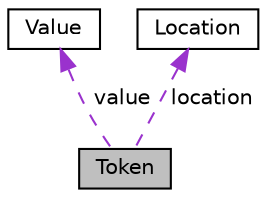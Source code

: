 digraph "Token"
{
 // LATEX_PDF_SIZE
  bgcolor="transparent";
  edge [fontname="Helvetica",fontsize="10",labelfontname="Helvetica",labelfontsize="10"];
  node [fontname="Helvetica",fontsize="10",shape=record];
  Node1 [label="Token",height=0.2,width=0.4,color="black", fillcolor="grey75", style="filled", fontcolor="black",tooltip="A lexical token structure."];
  Node2 -> Node1 [dir="back",color="darkorchid3",fontsize="10",style="dashed",label=" value" ,fontname="Helvetica"];
  Node2 [label="Value",height=0.2,width=0.4,color="black",URL="$df/d39/unionValue.html",tooltip="Lexical token value structure."];
  Node3 -> Node1 [dir="back",color="darkorchid3",fontsize="10",style="dashed",label=" location" ,fontname="Helvetica"];
  Node3 [label="Location",height=0.2,width=0.4,color="black",URL="$d3/d98/structLocation.html",tooltip="Location used to track lexical token's position in source file for debugging and better error message..."];
}
